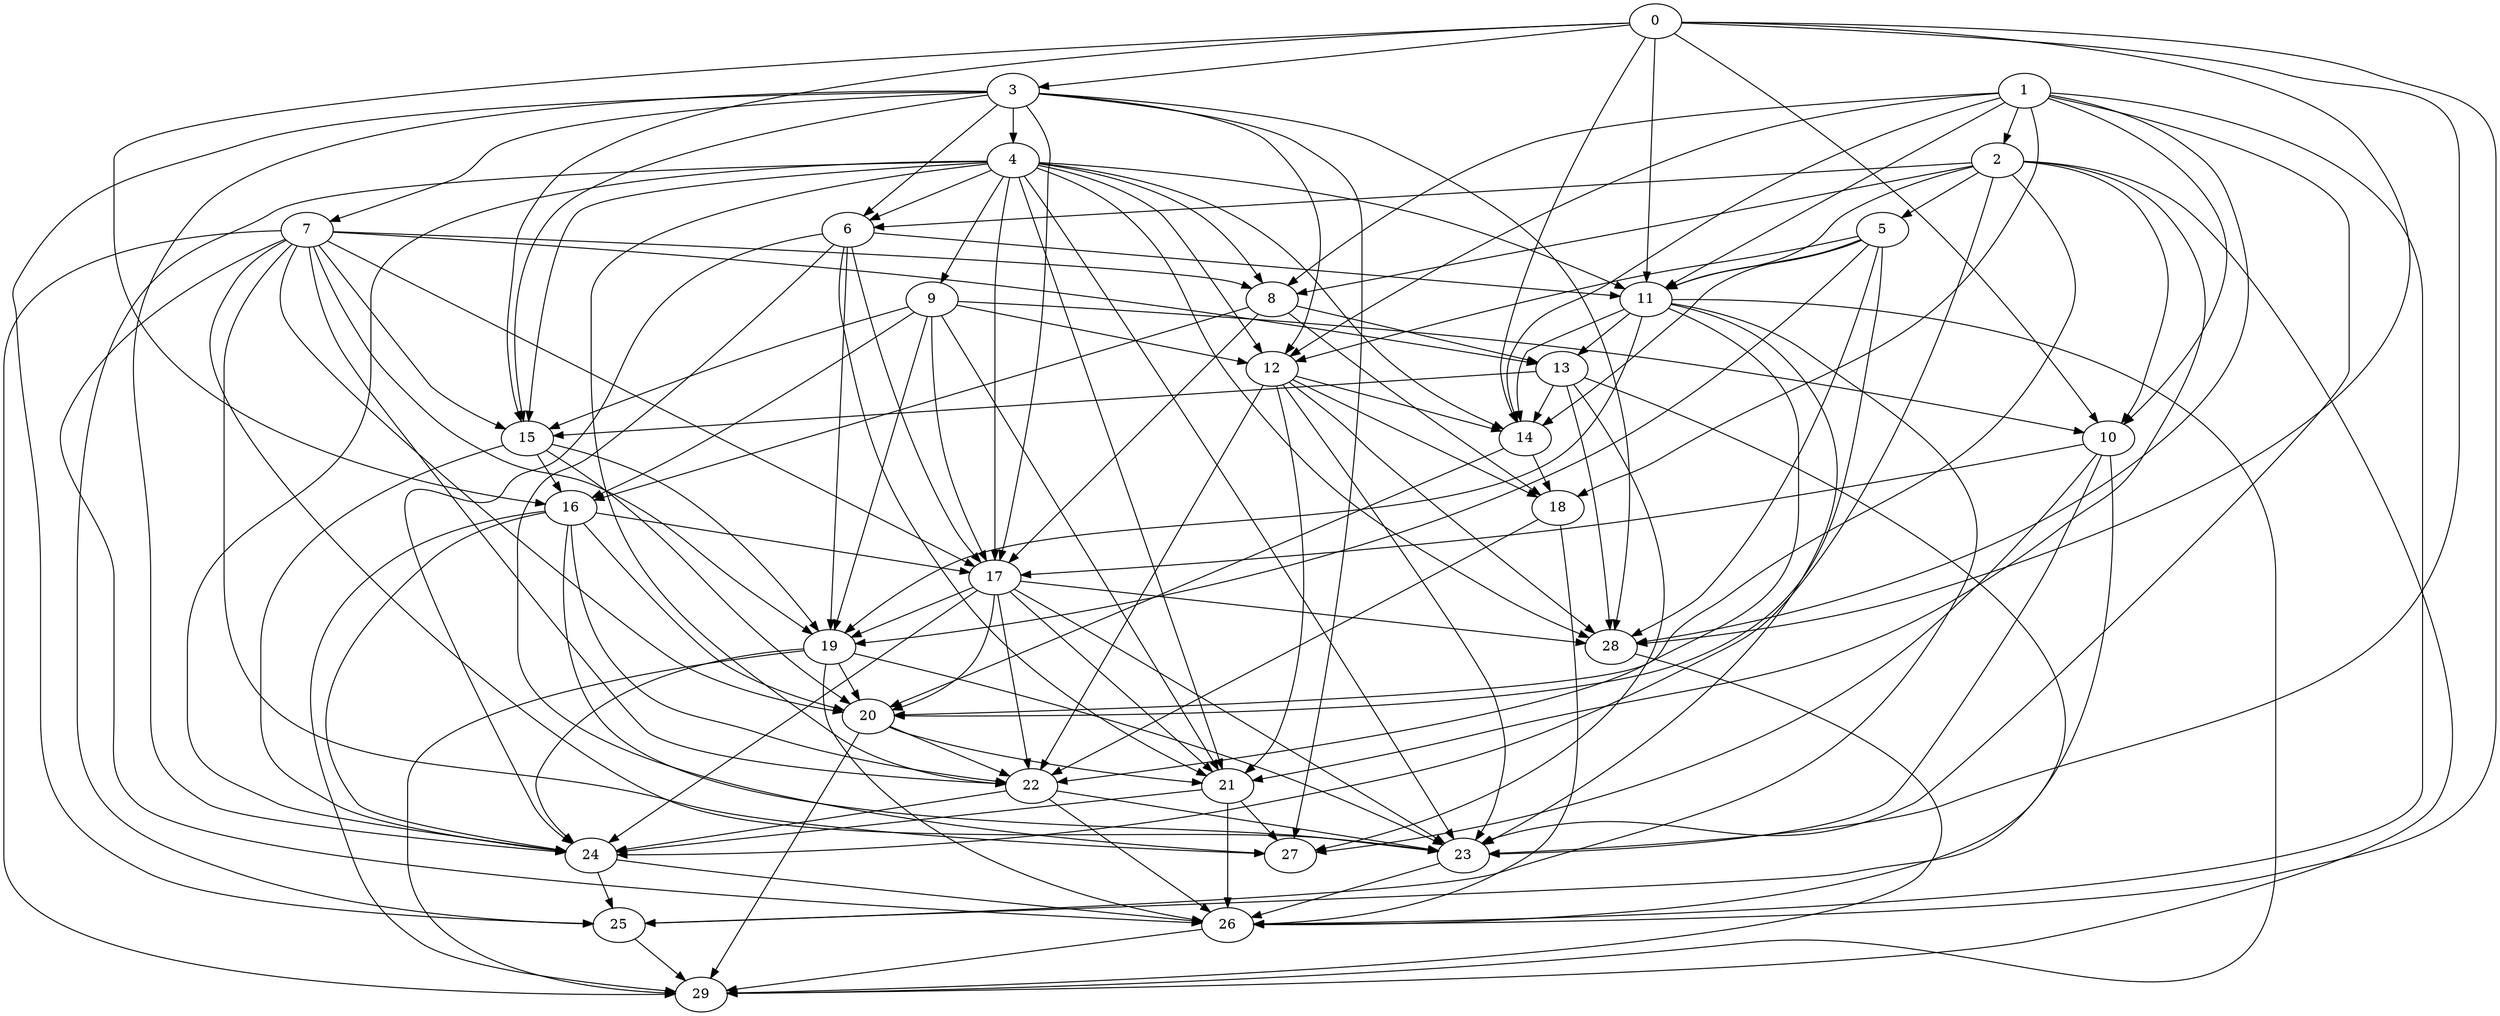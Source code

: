 digraph "Random_Nodes_30_Density_4.97_CCR_0.10_WeightType_Random" {
	graph ["Duplicate states"=0,
		GraphType=Random,
		"Max states in OPEN"=0,
		Modes="120000ms; topo-ordered tasks, ; Pruning: task equivalence, fixed order ready list, ; F-value: ; Optimisation: best schedule length (\
SL) optimisation on equal, ",
		NumberOfTasks=30,
		"Pruned using list schedule length"=1339494,
		"States removed from OPEN"=0,
		TargetSystem="Homogeneous-2",
		"Time to schedule (ms)"=2700,
		"Total idle time"=259,
		"Total schedule length"=4453,
		"Total sequential time"=8640,
		"Total states created"=3596892
	];
	1	["Finish time"=358,
		Processor=0,
		"Start time"=0,
		Weight=358];
	2	["Finish time"=612,
		Processor=1,
		"Start time"=408,
		Weight=204];
	1 -> 2	[Weight=4];
	8	["Finish time"=1074,
		Processor=0,
		"Start time"=767,
		Weight=307];
	1 -> 8	[Weight=4];
	11	["Finish time"=1123,
		Processor=1,
		"Start time"=919,
		Weight=204];
	1 -> 11	[Weight=6];
	10	["Finish time"=2097,
		Processor=0,
		"Start time"=1944,
		Weight=153];
	1 -> 10	[Weight=7];
	12	["Finish time"=1637,
		Processor=0,
		"Start time"=1330,
		Weight=307];
	1 -> 12	[Weight=8];
	14	["Finish time"=1944,
		Processor=0,
		"Start time"=1637,
		Weight=307];
	1 -> 14	[Weight=2];
	18	["Finish time"=2455,
		Processor=0,
		"Start time"=2097,
		Weight=358];
	1 -> 18	[Weight=2];
	23	["Finish time"=3884,
		Processor=1,
		"Start time"=3373,
		Weight=511];
	1 -> 23	[Weight=10];
	26	["Finish time"=4242,
		Processor=1,
		"Start time"=3884,
		Weight=358];
	1 -> 26	[Weight=9];
	28	["Finish time"=2864,
		Processor=0,
		"Start time"=2557,
		Weight=307];
	1 -> 28	[Weight=7];
	0	["Finish time"=204,
		Processor=1,
		"Start time"=0,
		Weight=204];
	3	["Finish time"=306,
		Processor=1,
		"Start time"=204,
		Weight=102];
	0 -> 3	[Weight=7];
	0 -> 11	[Weight=7];
	15	["Finish time"=1737,
		Processor=1,
		"Start time"=1430,
		Weight=307];
	0 -> 15	[Weight=5];
	16	["Finish time"=2146,
		Processor=1,
		"Start time"=1737,
		Weight=409];
	0 -> 16	[Weight=7];
	0 -> 10	[Weight=7];
	0 -> 14	[Weight=5];
	0 -> 23	[Weight=10];
	0 -> 26	[Weight=4];
	0 -> 28	[Weight=10];
	4	["Finish time"=665,
		Processor=0,
		"Start time"=358,
		Weight=307];
	3 -> 4	[Weight=9];
	7	["Finish time"=408,
		Processor=1,
		"Start time"=306,
		Weight=102];
	3 -> 7	[Weight=8];
	6	["Finish time"=767,
		Processor=0,
		"Start time"=665,
		Weight=102];
	3 -> 6	[Weight=3];
	3 -> 15	[Weight=5];
	3 -> 12	[Weight=2];
	17	["Finish time"=2555,
		Processor=1,
		"Start time"=2146,
		Weight=409];
	3 -> 17	[Weight=2];
	24	["Finish time"=3839,
		Processor=0,
		"Start time"=3481,
		Weight=358];
	3 -> 24	[Weight=4];
	25	["Finish time"=4197,
		Processor=0,
		"Start time"=3839,
		Weight=358];
	3 -> 25	[Weight=5];
	3 -> 28	[Weight=8];
	27	["Finish time"=4453,
		Processor=0,
		"Start time"=4197,
		Weight=256];
	3 -> 27	[Weight=10];
	5	["Finish time"=919,
		Processor=1,
		"Start time"=612,
		Weight=307];
	2 -> 5	[Weight=2];
	2 -> 6	[Weight=4];
	2 -> 8	[Weight=7];
	2 -> 11	[Weight=5];
	2 -> 10	[Weight=6];
	20	["Finish time"=3015,
		Processor=1,
		"Start time"=2811,
		Weight=204];
	2 -> 20	[Weight=4];
	21	["Finish time"=3481,
		Processor=0,
		"Start time"=3021,
		Weight=460];
	2 -> 21	[Weight=7];
	2 -> 24	[Weight=2];
	29	["Finish time"=4446,
		Processor=1,
		"Start time"=4242,
		Weight=204];
	2 -> 29	[Weight=5];
	4 -> 6	[Weight=2];
	4 -> 8	[Weight=9];
	4 -> 11	[Weight=6];
	9	["Finish time"=1330,
		Processor=0,
		"Start time"=1074,
		Weight=256];
	4 -> 9	[Weight=2];
	4 -> 15	[Weight=2];
	4 -> 12	[Weight=5];
	4 -> 17	[Weight=2];
	4 -> 14	[Weight=9];
	22	["Finish time"=3373,
		Processor=1,
		"Start time"=3015,
		Weight=358];
	4 -> 22	[Weight=3];
	4 -> 21	[Weight=4];
	4 -> 23	[Weight=9];
	4 -> 24	[Weight=7];
	4 -> 25	[Weight=3];
	4 -> 28	[Weight=9];
	5 -> 11	[Weight=9];
	5 -> 12	[Weight=10];
	5 -> 14	[Weight=2];
	19	["Finish time"=2811,
		Processor=1,
		"Start time"=2555,
		Weight=256];
	5 -> 19	[Weight=5];
	5 -> 20	[Weight=7];
	5 -> 28	[Weight=3];
	7 -> 8	[Weight=5];
	13	["Finish time"=1430,
		Processor=1,
		"Start time"=1123,
		Weight=307];
	7 -> 13	[Weight=5];
	7 -> 15	[Weight=10];
	7 -> 17	[Weight=2];
	7 -> 19	[Weight=5];
	7 -> 20	[Weight=7];
	7 -> 22	[Weight=7];
	7 -> 23	[Weight=10];
	7 -> 26	[Weight=7];
	7 -> 27	[Weight=6];
	7 -> 29	[Weight=8];
	6 -> 11	[Weight=5];
	6 -> 17	[Weight=5];
	6 -> 19	[Weight=3];
	6 -> 21	[Weight=7];
	6 -> 24	[Weight=3];
	6 -> 27	[Weight=6];
	8 -> 13	[Weight=2];
	8 -> 16	[Weight=6];
	8 -> 17	[Weight=5];
	8 -> 18	[Weight=9];
	11 -> 13	[Weight=10];
	11 -> 14	[Weight=3];
	11 -> 19	[Weight=9];
	11 -> 22	[Weight=9];
	11 -> 23	[Weight=6];
	11 -> 25	[Weight=4];
	11 -> 29	[Weight=8];
	13 -> 15	[Weight=8];
	13 -> 14	[Weight=8];
	13 -> 26	[Weight=4];
	13 -> 28	[Weight=5];
	13 -> 27	[Weight=3];
	9 -> 15	[Weight=3];
	9 -> 16	[Weight=3];
	9 -> 10	[Weight=8];
	9 -> 12	[Weight=5];
	9 -> 17	[Weight=5];
	9 -> 19	[Weight=4];
	9 -> 21	[Weight=2];
	15 -> 16	[Weight=9];
	15 -> 19	[Weight=5];
	15 -> 20	[Weight=4];
	15 -> 24	[Weight=9];
	16 -> 17	[Weight=7];
	16 -> 20	[Weight=4];
	16 -> 22	[Weight=2];
	16 -> 23	[Weight=7];
	16 -> 24	[Weight=2];
	16 -> 29	[Weight=7];
	10 -> 17	[Weight=6];
	10 -> 23	[Weight=9];
	10 -> 25	[Weight=7];
	10 -> 27	[Weight=6];
	12 -> 14	[Weight=5];
	12 -> 18	[Weight=10];
	12 -> 22	[Weight=6];
	12 -> 21	[Weight=8];
	12 -> 23	[Weight=3];
	12 -> 28	[Weight=2];
	17 -> 19	[Weight=4];
	17 -> 20	[Weight=6];
	17 -> 22	[Weight=10];
	17 -> 21	[Weight=8];
	17 -> 23	[Weight=3];
	17 -> 24	[Weight=7];
	17 -> 28	[Weight=2];
	14 -> 18	[Weight=10];
	14 -> 20	[Weight=9];
	19 -> 20	[Weight=6];
	19 -> 23	[Weight=9];
	19 -> 24	[Weight=10];
	19 -> 26	[Weight=2];
	19 -> 29	[Weight=4];
	18 -> 22	[Weight=2];
	18 -> 26	[Weight=8];
	20 -> 22	[Weight=7];
	20 -> 21	[Weight=6];
	20 -> 29	[Weight=4];
	22 -> 23	[Weight=3];
	22 -> 24	[Weight=6];
	22 -> 26	[Weight=8];
	21 -> 24	[Weight=4];
	21 -> 26	[Weight=10];
	21 -> 27	[Weight=4];
	23 -> 26	[Weight=2];
	24 -> 25	[Weight=7];
	24 -> 26	[Weight=6];
	25 -> 29	[Weight=9];
	26 -> 29	[Weight=5];
	28 -> 29	[Weight=8];
}
